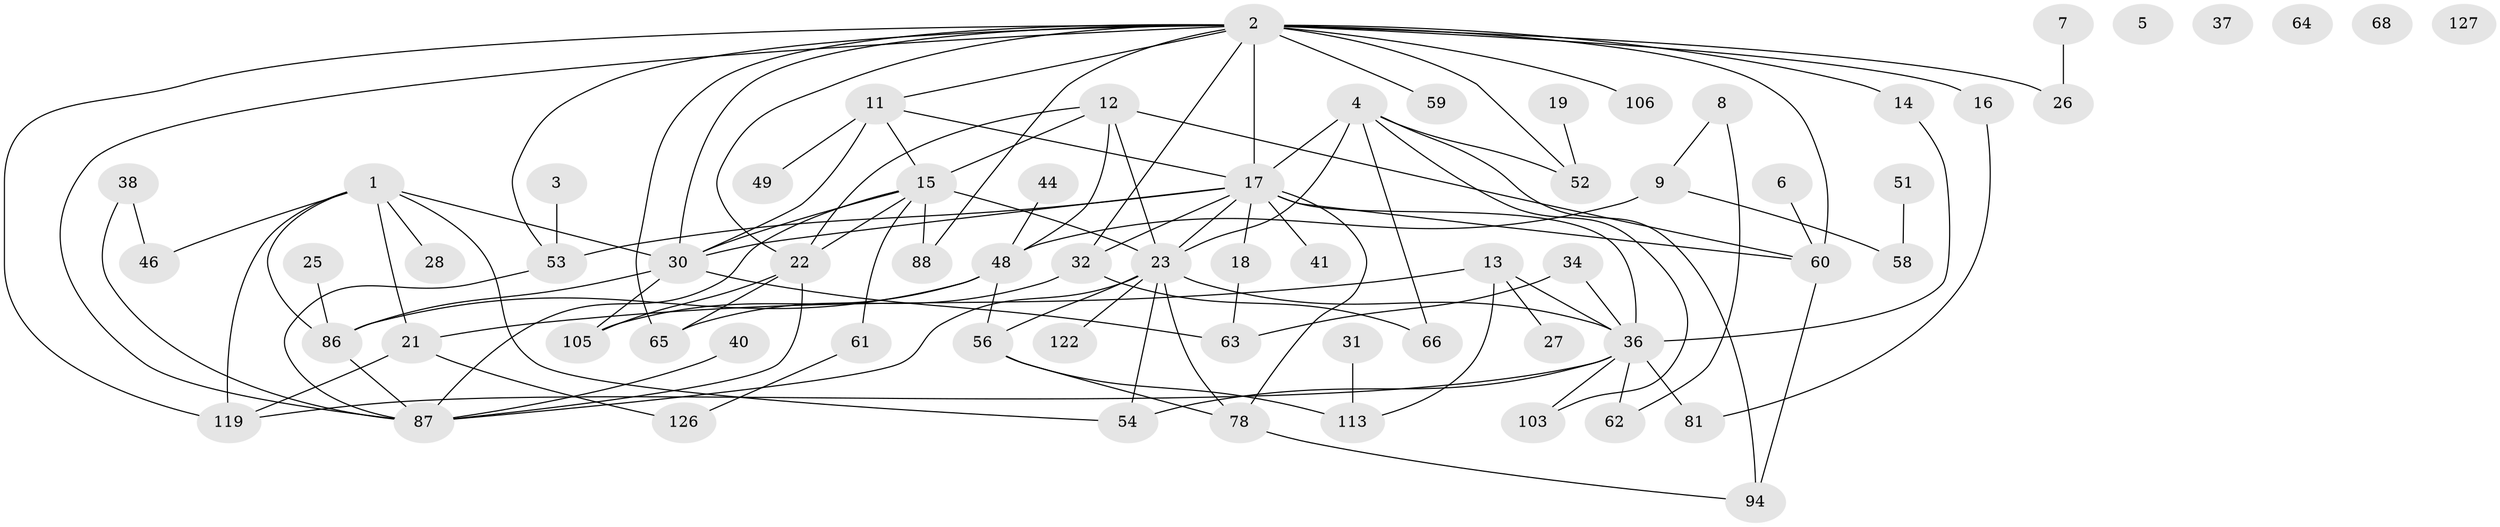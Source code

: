 // original degree distribution, {4: 0.17164179104477612, 1: 0.17164179104477612, 3: 0.23880597014925373, 2: 0.2835820895522388, 5: 0.05223880597014925, 6: 0.03731343283582089, 0: 0.029850746268656716, 7: 0.014925373134328358}
// Generated by graph-tools (version 1.1) at 2025/12/03/09/25 04:12:57]
// undirected, 67 vertices, 109 edges
graph export_dot {
graph [start="1"]
  node [color=gray90,style=filled];
  1 [super="+43+132"];
  2 [super="+115+134+92+10"];
  3;
  4 [super="+67+89"];
  5 [super="+129"];
  6;
  7;
  8 [super="+57+55"];
  9 [super="+45"];
  11 [super="+50+112"];
  12 [super="+29"];
  13 [super="+84"];
  14 [super="+35"];
  15 [super="+33"];
  16;
  17 [super="+74+24"];
  18;
  19;
  21 [super="+128"];
  22 [super="+39"];
  23 [super="+42"];
  25;
  26;
  27;
  28;
  30 [super="+72+130"];
  31;
  32 [super="+104"];
  34 [super="+79"];
  36 [super="+82+83+47"];
  37;
  38;
  40;
  41;
  44;
  46;
  48 [super="+75+116"];
  49;
  51;
  52 [super="+109"];
  53 [super="+133+91"];
  54 [super="+96"];
  56 [super="+102"];
  58;
  59;
  60;
  61;
  62;
  63 [super="+69"];
  64;
  65;
  66;
  68;
  78;
  81;
  86 [super="+98+108"];
  87 [super="+117"];
  88;
  94 [super="+101"];
  103;
  105;
  106;
  113;
  119;
  122;
  126;
  127;
  1 -- 21;
  1 -- 54;
  1 -- 119;
  1 -- 46;
  1 -- 86;
  1 -- 28;
  1 -- 30;
  2 -- 32;
  2 -- 26;
  2 -- 16;
  2 -- 65;
  2 -- 53;
  2 -- 30;
  2 -- 106;
  2 -- 11;
  2 -- 14;
  2 -- 52;
  2 -- 22;
  2 -- 119;
  2 -- 88;
  2 -- 87;
  2 -- 59;
  2 -- 60;
  2 -- 17 [weight=3];
  3 -- 53;
  4 -- 66;
  4 -- 103;
  4 -- 94;
  4 -- 52;
  4 -- 17;
  4 -- 23;
  6 -- 60;
  7 -- 26;
  8 -- 9;
  8 -- 62;
  9 -- 58;
  9 -- 48;
  11 -- 30 [weight=2];
  11 -- 49;
  11 -- 15;
  11 -- 17;
  12 -- 48;
  12 -- 60;
  12 -- 15;
  12 -- 22;
  12 -- 23;
  13 -- 27;
  13 -- 113;
  13 -- 36;
  13 -- 21;
  14 -- 36;
  15 -- 61;
  15 -- 88;
  15 -- 22;
  15 -- 87;
  15 -- 30;
  15 -- 23;
  16 -- 81;
  17 -- 36;
  17 -- 32 [weight=2];
  17 -- 78;
  17 -- 30 [weight=2];
  17 -- 41;
  17 -- 18;
  17 -- 53;
  17 -- 60;
  17 -- 23;
  18 -- 63;
  19 -- 52;
  21 -- 126;
  21 -- 119;
  22 -- 65;
  22 -- 87;
  22 -- 105;
  23 -- 56;
  23 -- 36;
  23 -- 78;
  23 -- 54;
  23 -- 87;
  23 -- 122;
  25 -- 86;
  30 -- 86;
  30 -- 63 [weight=2];
  30 -- 105;
  31 -- 113;
  32 -- 66;
  32 -- 65;
  34 -- 36;
  34 -- 63;
  36 -- 119;
  36 -- 62;
  36 -- 81;
  36 -- 103;
  36 -- 54;
  38 -- 46;
  38 -- 87;
  40 -- 87;
  44 -- 48;
  48 -- 56;
  48 -- 105;
  48 -- 86;
  51 -- 58;
  53 -- 87;
  56 -- 78;
  56 -- 113;
  60 -- 94;
  61 -- 126;
  78 -- 94;
  86 -- 87;
}
